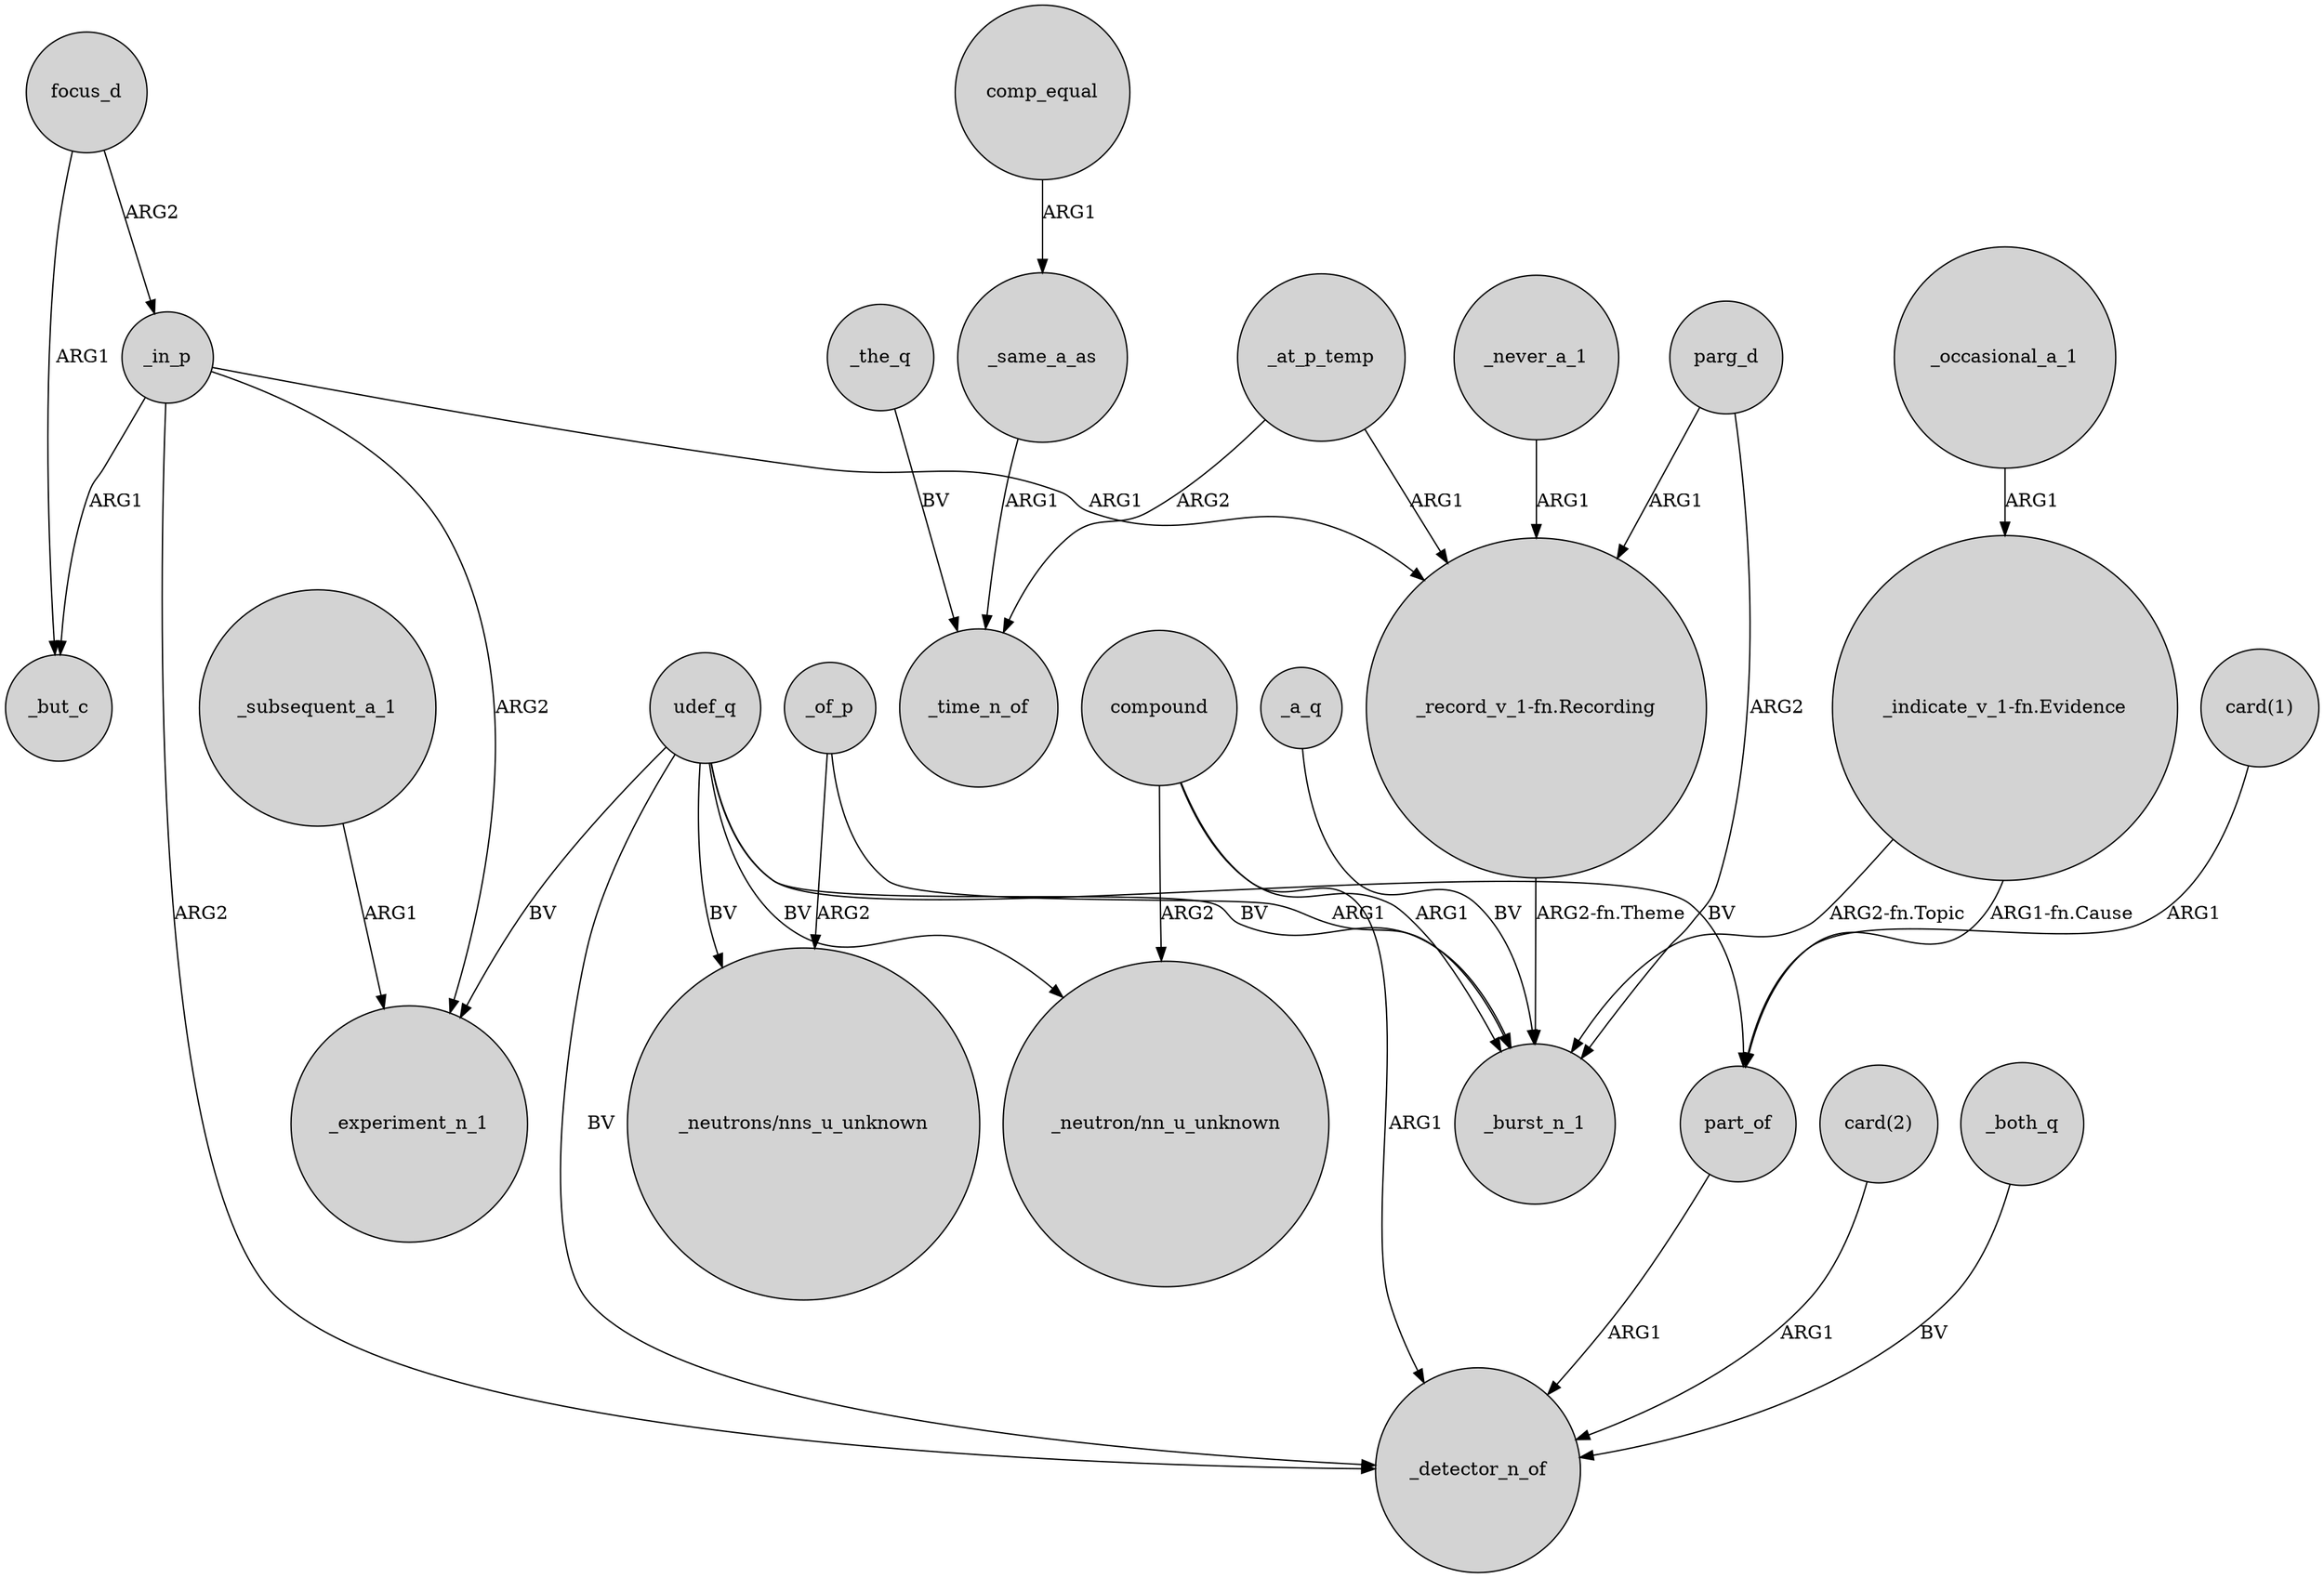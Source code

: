 digraph {
	node [shape=circle style=filled]
	"_indicate_v_1-fn.Evidence" -> part_of [label="ARG1-fn.Cause"]
	"_indicate_v_1-fn.Evidence" -> _burst_n_1 [label="ARG2-fn.Topic"]
	udef_q -> part_of [label=BV]
	_in_p -> _but_c [label=ARG1]
	udef_q -> "_neutron/nn_u_unknown" [label=BV]
	_occasional_a_1 -> "_indicate_v_1-fn.Evidence" [label=ARG1]
	_never_a_1 -> "_record_v_1-fn.Recording" [label=ARG1]
	"card(2)" -> _detector_n_of [label=ARG1]
	_of_p -> "_neutrons/nns_u_unknown" [label=ARG2]
	_at_p_temp -> _time_n_of [label=ARG2]
	compound -> _detector_n_of [label=ARG1]
	udef_q -> _burst_n_1 [label=BV]
	_in_p -> "_record_v_1-fn.Recording" [label=ARG1]
	_both_q -> _detector_n_of [label=BV]
	compound -> "_neutron/nn_u_unknown" [label=ARG2]
	parg_d -> "_record_v_1-fn.Recording" [label=ARG1]
	_the_q -> _time_n_of [label=BV]
	comp_equal -> _same_a_as [label=ARG1]
	_at_p_temp -> "_record_v_1-fn.Recording" [label=ARG1]
	parg_d -> _burst_n_1 [label=ARG2]
	udef_q -> _experiment_n_1 [label=BV]
	_a_q -> _burst_n_1 [label=BV]
	part_of -> _detector_n_of [label=ARG1]
	"card(1)" -> part_of [label=ARG1]
	_in_p -> _detector_n_of [label=ARG2]
	_subsequent_a_1 -> _experiment_n_1 [label=ARG1]
	_of_p -> _burst_n_1 [label=ARG1]
	_in_p -> _experiment_n_1 [label=ARG2]
	compound -> _burst_n_1 [label=ARG1]
	udef_q -> "_neutrons/nns_u_unknown" [label=BV]
	focus_d -> _but_c [label=ARG1]
	_same_a_as -> _time_n_of [label=ARG1]
	"_record_v_1-fn.Recording" -> _burst_n_1 [label="ARG2-fn.Theme"]
	udef_q -> _detector_n_of [label=BV]
	focus_d -> _in_p [label=ARG2]
}
